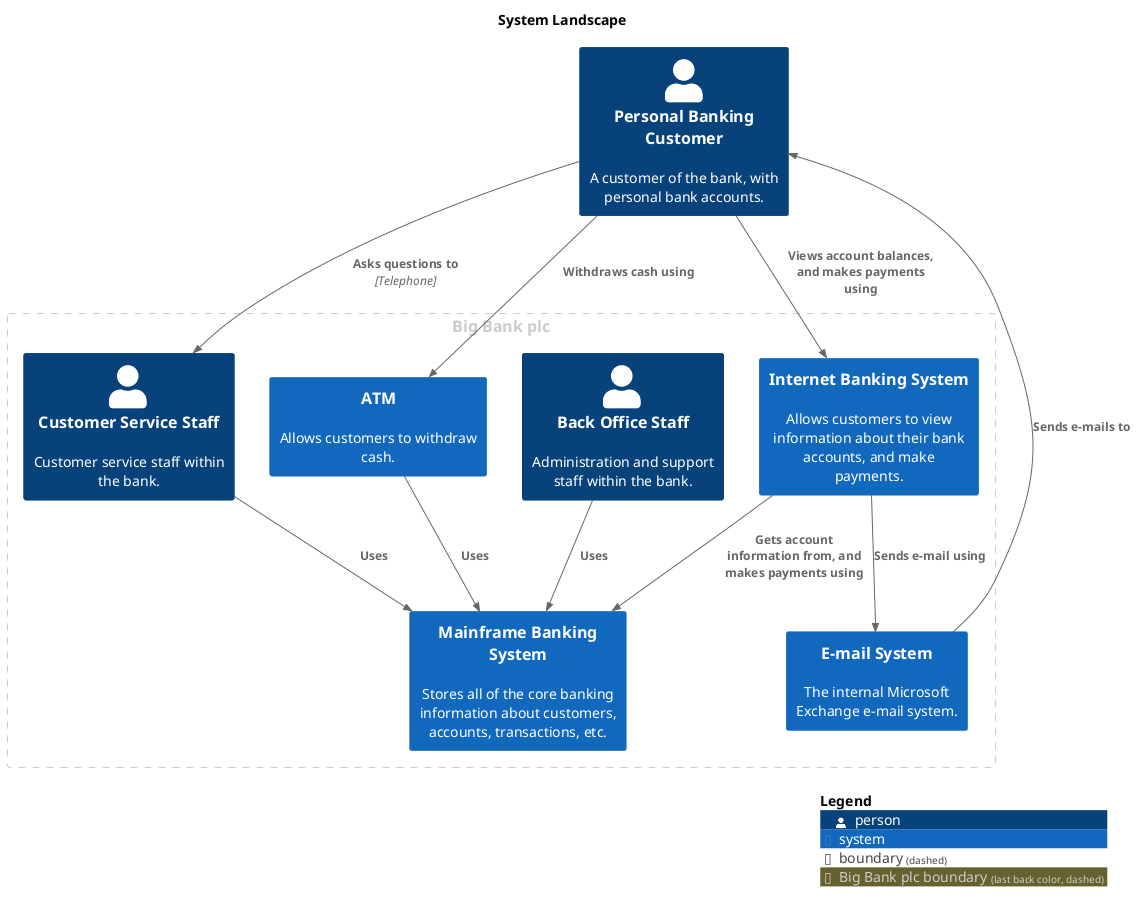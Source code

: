 @startuml
set separator none
title System Landscape

top to bottom direction

!include <C4/C4>
!include <C4/C4_Context>

AddBoundaryTag("Big Bank plc", $borderColor="#cccccc", $fontColor="#cccccc", $borderStyle="dashed")
Boundary(group_1, "Big Bank plc", $tags="Big Bank plc") {
  Person(CustomerServiceStaff, "Customer Service Staff", $descr="Customer service staff within the bank.", $tags="", $link="")
  Person(BackOfficeStaff, "Back Office Staff", $descr="Administration and support staff within the bank.", $tags="", $link="")
  System(MainframeBankingSystem, "Mainframe Banking System", $descr="Stores all of the core banking information about customers, accounts, transactions, etc.", $tags="", $link="")
  System(EmailSystem, "E-mail System", $descr="The internal Microsoft Exchange e-mail system.", $tags="", $link="")
  System(ATM, "ATM", $descr="Allows customers to withdraw cash.", $tags="", $link="")
  System(InternetBankingSystem, "Internet Banking System", $descr="Allows customers to view information about their bank accounts, and make payments.", $tags="", $link="")
}

Person(PersonalBankingCustomer, "Personal Banking Customer", $descr="A customer of the bank, with personal bank accounts.", $tags="", $link="")

Rel(PersonalBankingCustomer, InternetBankingSystem, "Views account balances, and makes payments using", $techn="", $tags="", $link="")
Rel(InternetBankingSystem, MainframeBankingSystem, "Gets account information from, and makes payments using", $techn="", $tags="", $link="")
Rel(InternetBankingSystem, EmailSystem, "Sends e-mail using", $techn="", $tags="", $link="")
Rel(EmailSystem, PersonalBankingCustomer, "Sends e-mails to", $techn="", $tags="", $link="")
Rel(PersonalBankingCustomer, CustomerServiceStaff, "Asks questions to", $techn="Telephone", $tags="", $link="")
Rel(CustomerServiceStaff, MainframeBankingSystem, "Uses", $techn="", $tags="", $link="")
Rel(PersonalBankingCustomer, ATM, "Withdraws cash using", $techn="", $tags="", $link="")
Rel(ATM, MainframeBankingSystem, "Uses", $techn="", $tags="", $link="")
Rel(BackOfficeStaff, MainframeBankingSystem, "Uses", $techn="", $tags="", $link="")

SHOW_LEGEND(true)
@enduml